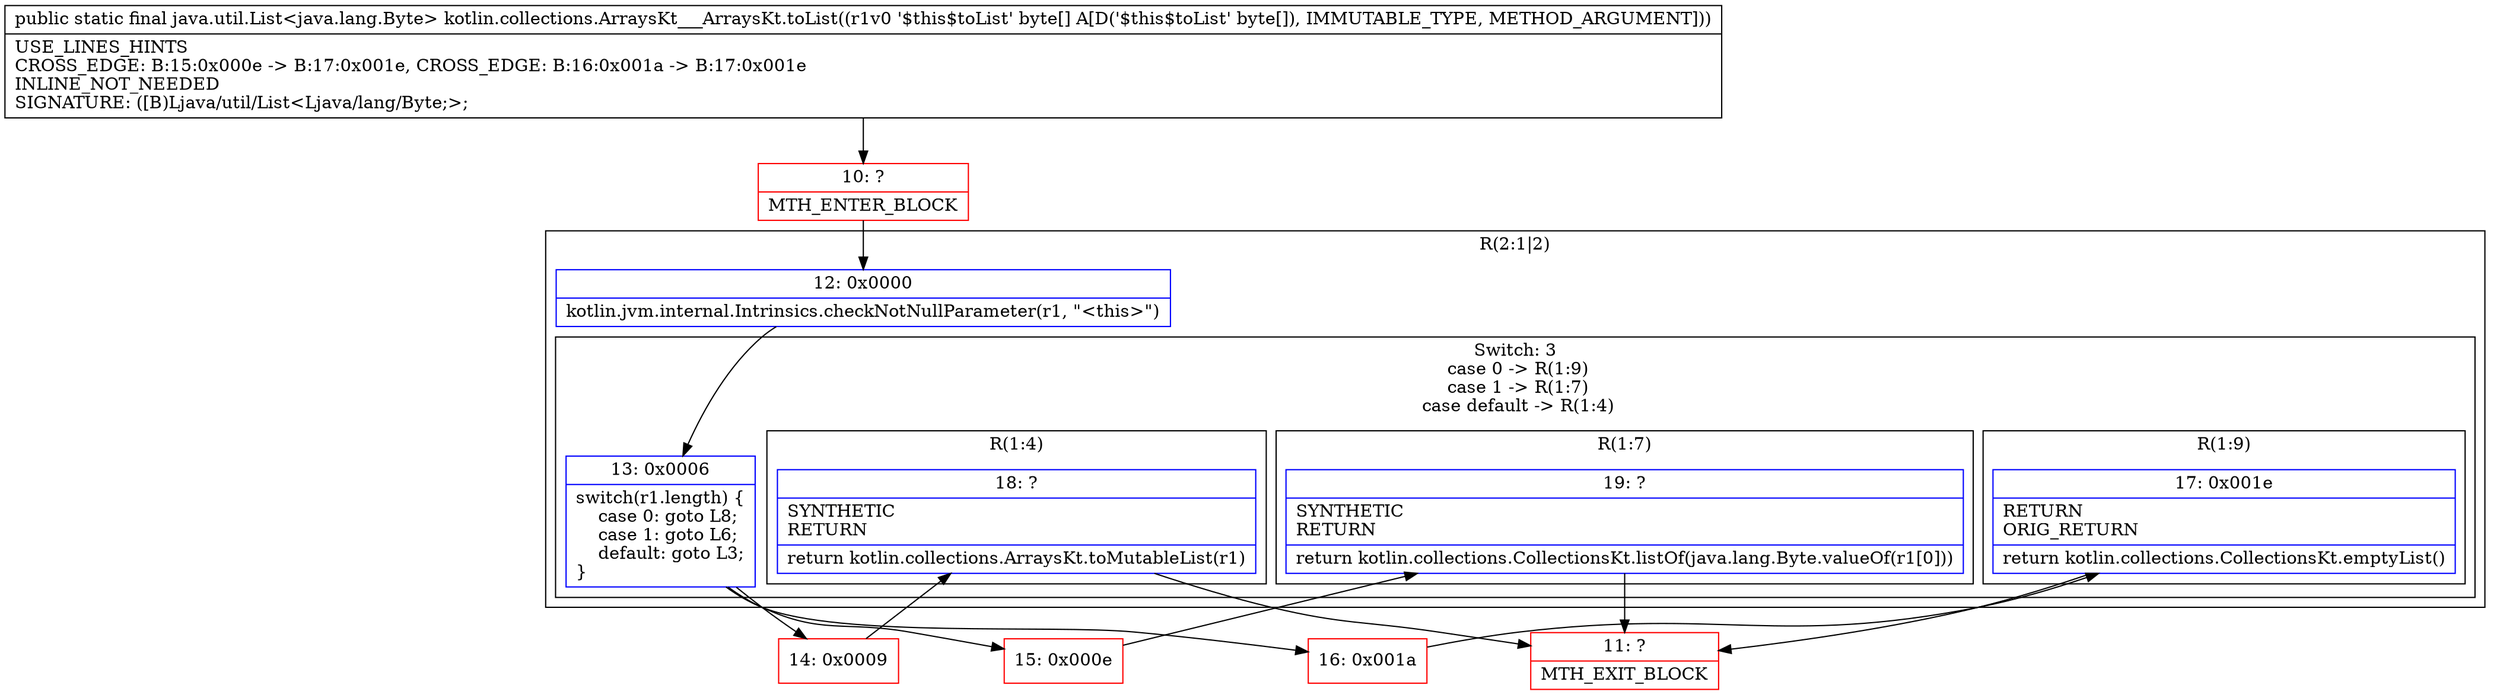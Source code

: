 digraph "CFG forkotlin.collections.ArraysKt___ArraysKt.toList([B)Ljava\/util\/List;" {
subgraph cluster_Region_1935482442 {
label = "R(2:1|2)";
node [shape=record,color=blue];
Node_12 [shape=record,label="{12\:\ 0x0000|kotlin.jvm.internal.Intrinsics.checkNotNullParameter(r1, \"\<this\>\")\l}"];
subgraph cluster_SwitchRegion_303718817 {
label = "Switch: 3
 case 0 -> R(1:9)
 case 1 -> R(1:7)
 case default -> R(1:4)";
node [shape=record,color=blue];
Node_13 [shape=record,label="{13\:\ 0x0006|switch(r1.length) \{\l    case 0: goto L8;\l    case 1: goto L6;\l    default: goto L3;\l\}\l}"];
subgraph cluster_Region_2099817315 {
label = "R(1:9)";
node [shape=record,color=blue];
Node_17 [shape=record,label="{17\:\ 0x001e|RETURN\lORIG_RETURN\l|return kotlin.collections.CollectionsKt.emptyList()\l}"];
}
subgraph cluster_Region_1540928520 {
label = "R(1:7)";
node [shape=record,color=blue];
Node_19 [shape=record,label="{19\:\ ?|SYNTHETIC\lRETURN\l|return kotlin.collections.CollectionsKt.listOf(java.lang.Byte.valueOf(r1[0]))\l}"];
}
subgraph cluster_Region_1089232503 {
label = "R(1:4)";
node [shape=record,color=blue];
Node_18 [shape=record,label="{18\:\ ?|SYNTHETIC\lRETURN\l|return kotlin.collections.ArraysKt.toMutableList(r1)\l}"];
}
}
}
Node_10 [shape=record,color=red,label="{10\:\ ?|MTH_ENTER_BLOCK\l}"];
Node_14 [shape=record,color=red,label="{14\:\ 0x0009}"];
Node_11 [shape=record,color=red,label="{11\:\ ?|MTH_EXIT_BLOCK\l}"];
Node_15 [shape=record,color=red,label="{15\:\ 0x000e}"];
Node_16 [shape=record,color=red,label="{16\:\ 0x001a}"];
MethodNode[shape=record,label="{public static final java.util.List\<java.lang.Byte\> kotlin.collections.ArraysKt___ArraysKt.toList((r1v0 '$this$toList' byte[] A[D('$this$toList' byte[]), IMMUTABLE_TYPE, METHOD_ARGUMENT]))  | USE_LINES_HINTS\lCROSS_EDGE: B:15:0x000e \-\> B:17:0x001e, CROSS_EDGE: B:16:0x001a \-\> B:17:0x001e\lINLINE_NOT_NEEDED\lSIGNATURE: ([B)Ljava\/util\/List\<Ljava\/lang\/Byte;\>;\l}"];
MethodNode -> Node_10;Node_12 -> Node_13;
Node_13 -> Node_14;
Node_13 -> Node_15;
Node_13 -> Node_16;
Node_17 -> Node_11;
Node_19 -> Node_11;
Node_18 -> Node_11;
Node_10 -> Node_12;
Node_14 -> Node_18;
Node_15 -> Node_19;
Node_16 -> Node_17;
}


